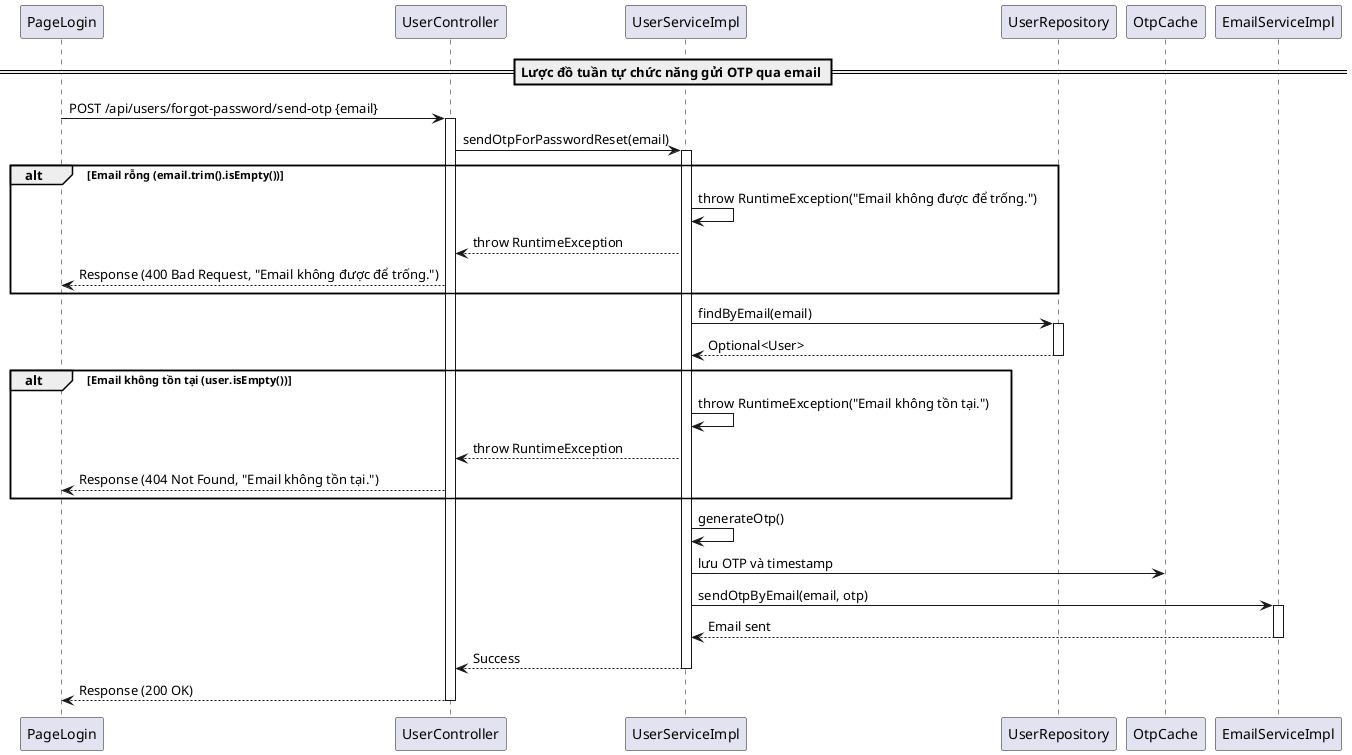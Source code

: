 @startuml SendOtpFunction

participant PageLogin
participant UserController
participant UserServiceImpl as UserService
participant UserRepository
participant OtpCache
participant EmailServiceImpl as EmailService

== Lược đồ tuần tự chức năng gửi OTP qua email ==

PageLogin -> UserController: POST /api/users/forgot-password/send-otp {email}
activate UserController

UserController -> UserService: sendOtpForPasswordReset(email)
activate UserService

alt Email rỗng (email.trim().isEmpty())
    UserService -> UserService: throw RuntimeException("Email không được để trống.")
    UserService --> UserController: throw RuntimeException
    UserController --> PageLogin: Response (400 Bad Request, "Email không được để trống.")

end

UserService -> UserRepository: findByEmail(email)
activate UserRepository
UserRepository --> UserService: Optional<User>
deactivate UserRepository

alt Email không tồn tại (user.isEmpty())
    UserService -> UserService: throw RuntimeException("Email không tồn tại.")
    UserService --> UserController: throw RuntimeException
    UserController --> PageLogin: Response (404 Not Found, "Email không tồn tại.")
end

UserService -> UserService: generateOtp()
UserService -> OtpCache: lưu OTP và timestamp

UserService -> EmailService: sendOtpByEmail(email, otp)
activate EmailService
EmailService --> UserService: Email sent
deactivate EmailService

UserService --> UserController: Success
deactivate UserService

UserController --> PageLogin: Response (200 OK)
deactivate UserController

@enduml
